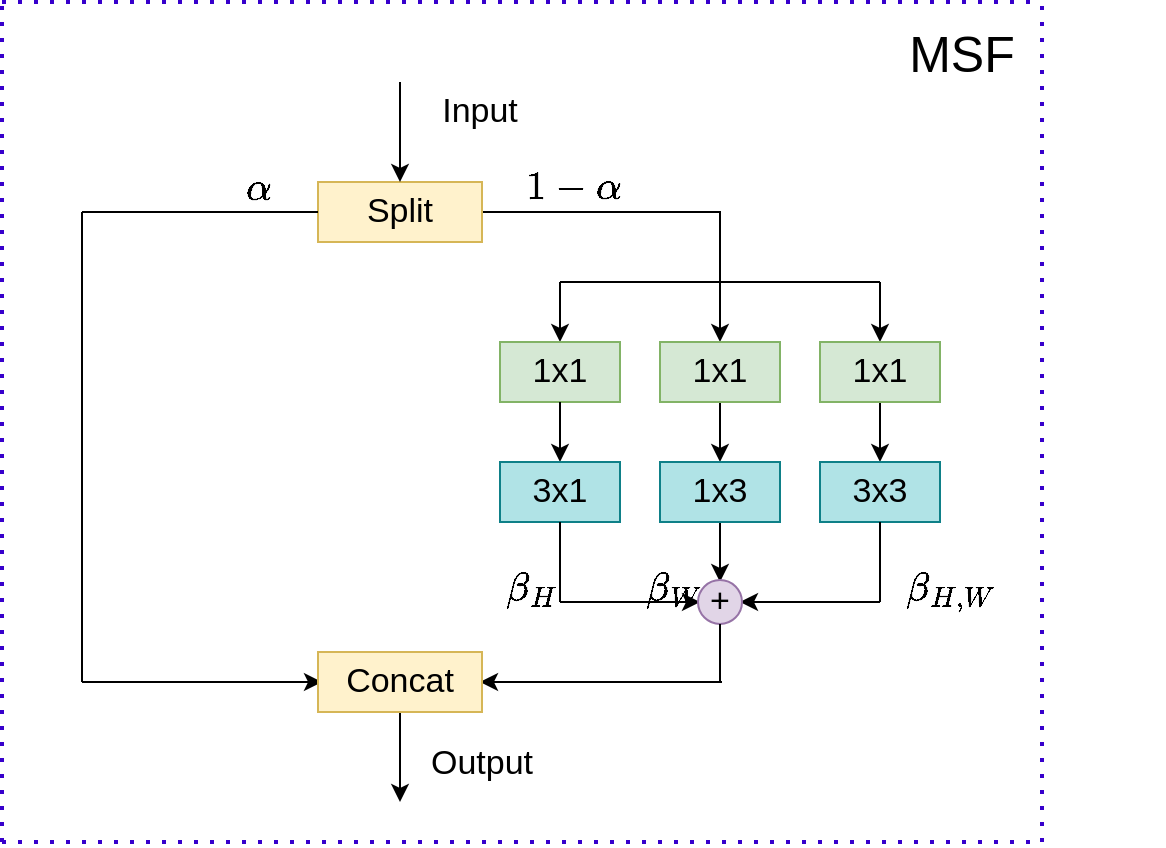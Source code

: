 <mxfile version="20.3.0" type="github">
  <diagram id="sxN325sRZpVj1u20MzkJ" name="第 1 页">
    <mxGraphModel dx="782" dy="468" grid="1" gridSize="10" guides="1" tooltips="1" connect="1" arrows="1" fold="1" page="1" pageScale="1" pageWidth="827" pageHeight="1169" math="1" shadow="0">
      <root>
        <mxCell id="0" />
        <mxCell id="1" parent="0" />
        <mxCell id="uXULtcH5huKSdauQUMfN-3" style="edgeStyle=orthogonalEdgeStyle;rounded=0;orthogonalLoop=1;jettySize=auto;html=1;exitX=1;exitY=0.5;exitDx=0;exitDy=0;fontSize=17;" parent="1" edge="1">
          <mxGeometry relative="1" as="geometry">
            <mxPoint x="519" y="210" as="targetPoint" />
            <mxPoint x="379" y="145" as="sourcePoint" />
            <Array as="points">
              <mxPoint x="519" y="145" />
            </Array>
          </mxGeometry>
        </mxCell>
        <mxCell id="uXULtcH5huKSdauQUMfN-1" value="&lt;font style=&quot;font-size: 17px;&quot;&gt;Split&lt;/font&gt;" style="rounded=0;whiteSpace=wrap;html=1;fillColor=#fff2cc;strokeColor=#d6b656;" parent="1" vertex="1">
          <mxGeometry x="318" y="130" width="82" height="30" as="geometry" />
        </mxCell>
        <mxCell id="uXULtcH5huKSdauQUMfN-8" value="" style="endArrow=classic;html=1;rounded=0;fontSize=17;" parent="1" edge="1">
          <mxGeometry width="50" height="50" relative="1" as="geometry">
            <mxPoint x="439" y="180" as="sourcePoint" />
            <mxPoint x="439" y="210" as="targetPoint" />
          </mxGeometry>
        </mxCell>
        <mxCell id="uXULtcH5huKSdauQUMfN-9" value="" style="endArrow=none;html=1;rounded=0;fontSize=17;" parent="1" edge="1">
          <mxGeometry width="50" height="50" relative="1" as="geometry">
            <mxPoint x="439" y="180" as="sourcePoint" />
            <mxPoint x="519" y="180" as="targetPoint" />
          </mxGeometry>
        </mxCell>
        <mxCell id="uXULtcH5huKSdauQUMfN-10" value="" style="endArrow=none;html=1;rounded=0;fontSize=17;" parent="1" edge="1">
          <mxGeometry width="50" height="50" relative="1" as="geometry">
            <mxPoint x="519" y="180" as="sourcePoint" />
            <mxPoint x="599" y="180" as="targetPoint" />
          </mxGeometry>
        </mxCell>
        <mxCell id="uXULtcH5huKSdauQUMfN-11" value="" style="endArrow=classic;html=1;rounded=0;fontSize=17;" parent="1" edge="1">
          <mxGeometry width="50" height="50" relative="1" as="geometry">
            <mxPoint x="599" y="180" as="sourcePoint" />
            <mxPoint x="599" y="210" as="targetPoint" />
          </mxGeometry>
        </mxCell>
        <mxCell id="uXULtcH5huKSdauQUMfN-12" value="&lt;div style=&quot;text-align: left;&quot;&gt;1x1&lt;/div&gt;" style="rounded=0;whiteSpace=wrap;html=1;fontSize=17;fillColor=#d5e8d4;strokeColor=#82b366;" parent="1" vertex="1">
          <mxGeometry x="409" y="210" width="60" height="30" as="geometry" />
        </mxCell>
        <mxCell id="uXULtcH5huKSdauQUMfN-16" style="edgeStyle=orthogonalEdgeStyle;rounded=0;orthogonalLoop=1;jettySize=auto;html=1;exitX=0.5;exitY=1;exitDx=0;exitDy=0;fontSize=17;" parent="1" source="uXULtcH5huKSdauQUMfN-13" edge="1">
          <mxGeometry relative="1" as="geometry">
            <mxPoint x="519" y="270" as="targetPoint" />
          </mxGeometry>
        </mxCell>
        <mxCell id="uXULtcH5huKSdauQUMfN-13" value="1x1" style="rounded=0;whiteSpace=wrap;html=1;fontSize=17;fillColor=#d5e8d4;strokeColor=#82b366;" parent="1" vertex="1">
          <mxGeometry x="489" y="210" width="60" height="30" as="geometry" />
        </mxCell>
        <mxCell id="uXULtcH5huKSdauQUMfN-17" style="edgeStyle=orthogonalEdgeStyle;rounded=0;orthogonalLoop=1;jettySize=auto;html=1;exitX=0.5;exitY=1;exitDx=0;exitDy=0;fontSize=17;" parent="1" source="uXULtcH5huKSdauQUMfN-14" edge="1">
          <mxGeometry relative="1" as="geometry">
            <mxPoint x="599" y="270" as="targetPoint" />
          </mxGeometry>
        </mxCell>
        <mxCell id="uXULtcH5huKSdauQUMfN-14" value="1x1" style="rounded=0;whiteSpace=wrap;html=1;fontSize=17;fillColor=#d5e8d4;strokeColor=#82b366;" parent="1" vertex="1">
          <mxGeometry x="569" y="210" width="60" height="30" as="geometry" />
        </mxCell>
        <mxCell id="uXULtcH5huKSdauQUMfN-15" value="" style="endArrow=classic;html=1;rounded=0;fontSize=17;exitX=0.5;exitY=1;exitDx=0;exitDy=0;" parent="1" source="uXULtcH5huKSdauQUMfN-12" edge="1">
          <mxGeometry width="50" height="50" relative="1" as="geometry">
            <mxPoint x="449" y="190" as="sourcePoint" />
            <mxPoint x="439" y="270" as="targetPoint" />
          </mxGeometry>
        </mxCell>
        <mxCell id="uXULtcH5huKSdauQUMfN-18" value="&lt;div style=&quot;text-align: left;&quot;&gt;3x1&lt;/div&gt;" style="rounded=0;whiteSpace=wrap;html=1;fontSize=17;fillColor=#b0e3e6;strokeColor=#0e8088;" parent="1" vertex="1">
          <mxGeometry x="409" y="270" width="60" height="30" as="geometry" />
        </mxCell>
        <mxCell id="uXULtcH5huKSdauQUMfN-22" style="edgeStyle=orthogonalEdgeStyle;rounded=0;orthogonalLoop=1;jettySize=auto;html=1;exitX=0.5;exitY=1;exitDx=0;exitDy=0;fontSize=17;" parent="1" source="uXULtcH5huKSdauQUMfN-19" edge="1">
          <mxGeometry relative="1" as="geometry">
            <mxPoint x="519" y="330" as="targetPoint" />
          </mxGeometry>
        </mxCell>
        <mxCell id="uXULtcH5huKSdauQUMfN-19" value="1x3" style="rounded=0;whiteSpace=wrap;html=1;fontSize=17;fillColor=#b0e3e6;strokeColor=#0e8088;" parent="1" vertex="1">
          <mxGeometry x="489" y="270" width="60" height="30" as="geometry" />
        </mxCell>
        <mxCell id="uXULtcH5huKSdauQUMfN-20" value="&lt;div style=&quot;text-align: left;&quot;&gt;3x3&lt;/div&gt;" style="rounded=0;whiteSpace=wrap;html=1;fontSize=17;fillColor=#b0e3e6;strokeColor=#0e8088;" parent="1" vertex="1">
          <mxGeometry x="569" y="270" width="60" height="30" as="geometry" />
        </mxCell>
        <mxCell id="uXULtcH5huKSdauQUMfN-24" value="" style="endArrow=none;html=1;rounded=0;fontSize=17;entryX=0.5;entryY=1;entryDx=0;entryDy=0;" parent="1" target="uXULtcH5huKSdauQUMfN-18" edge="1">
          <mxGeometry width="50" height="50" relative="1" as="geometry">
            <mxPoint x="439" y="340" as="sourcePoint" />
            <mxPoint x="329" y="250" as="targetPoint" />
          </mxGeometry>
        </mxCell>
        <mxCell id="uXULtcH5huKSdauQUMfN-26" value="" style="endArrow=none;html=1;rounded=0;fontSize=17;entryX=0.5;entryY=1;entryDx=0;entryDy=0;" parent="1" target="uXULtcH5huKSdauQUMfN-20" edge="1">
          <mxGeometry width="50" height="50" relative="1" as="geometry">
            <mxPoint x="599" y="340" as="sourcePoint" />
            <mxPoint x="639" y="330" as="targetPoint" />
          </mxGeometry>
        </mxCell>
        <mxCell id="uXULtcH5huKSdauQUMfN-27" value="" style="endArrow=classic;html=1;rounded=0;fontSize=17;" parent="1" edge="1">
          <mxGeometry width="50" height="50" relative="1" as="geometry">
            <mxPoint x="439" y="340" as="sourcePoint" />
            <mxPoint x="509" y="340" as="targetPoint" />
          </mxGeometry>
        </mxCell>
        <mxCell id="uXULtcH5huKSdauQUMfN-28" value="" style="endArrow=classic;html=1;rounded=0;fontSize=17;" parent="1" edge="1">
          <mxGeometry width="50" height="50" relative="1" as="geometry">
            <mxPoint x="599" y="340" as="sourcePoint" />
            <mxPoint x="529" y="340" as="targetPoint" />
          </mxGeometry>
        </mxCell>
        <mxCell id="uXULtcH5huKSdauQUMfN-29" value="+" style="ellipse;whiteSpace=wrap;html=1;aspect=fixed;fontSize=17;fillColor=#e1d5e7;strokeColor=#9673a6;" parent="1" vertex="1">
          <mxGeometry x="508" y="329" width="22" height="22" as="geometry" />
        </mxCell>
        <mxCell id="uXULtcH5huKSdauQUMfN-32" value="" style="endArrow=none;html=1;rounded=0;fontSize=13;" parent="1" edge="1">
          <mxGeometry width="50" height="50" relative="1" as="geometry">
            <mxPoint x="519" y="380" as="sourcePoint" />
            <mxPoint x="519" y="351" as="targetPoint" />
          </mxGeometry>
        </mxCell>
        <mxCell id="uXULtcH5huKSdauQUMfN-33" value="" style="endArrow=none;html=1;rounded=0;fontSize=13;entryX=0;entryY=0.5;entryDx=0;entryDy=0;" parent="1" target="uXULtcH5huKSdauQUMfN-1" edge="1">
          <mxGeometry width="50" height="50" relative="1" as="geometry">
            <mxPoint x="200" y="145" as="sourcePoint" />
            <mxPoint x="260" y="130" as="targetPoint" />
          </mxGeometry>
        </mxCell>
        <mxCell id="uXULtcH5huKSdauQUMfN-34" value="" style="endArrow=none;html=1;rounded=0;fontSize=13;" parent="1" edge="1">
          <mxGeometry width="50" height="50" relative="1" as="geometry">
            <mxPoint x="200" y="380" as="sourcePoint" />
            <mxPoint x="200" y="145" as="targetPoint" />
          </mxGeometry>
        </mxCell>
        <mxCell id="uXULtcH5huKSdauQUMfN-35" value="" style="endArrow=classic;html=1;rounded=0;fontSize=13;" parent="1" edge="1">
          <mxGeometry width="50" height="50" relative="1" as="geometry">
            <mxPoint x="200" y="380" as="sourcePoint" />
            <mxPoint x="320" y="380" as="targetPoint" />
          </mxGeometry>
        </mxCell>
        <mxCell id="uXULtcH5huKSdauQUMfN-36" value="" style="endArrow=classic;html=1;rounded=0;fontSize=13;" parent="1" edge="1">
          <mxGeometry width="50" height="50" relative="1" as="geometry">
            <mxPoint x="520" y="380" as="sourcePoint" />
            <mxPoint x="399" y="380" as="targetPoint" />
          </mxGeometry>
        </mxCell>
        <mxCell id="uXULtcH5huKSdauQUMfN-42" style="edgeStyle=orthogonalEdgeStyle;rounded=0;orthogonalLoop=1;jettySize=auto;html=1;exitX=0.5;exitY=1;exitDx=0;exitDy=0;fontSize=17;" parent="1" source="uXULtcH5huKSdauQUMfN-37" edge="1">
          <mxGeometry relative="1" as="geometry">
            <mxPoint x="359" y="440" as="targetPoint" />
          </mxGeometry>
        </mxCell>
        <mxCell id="uXULtcH5huKSdauQUMfN-37" value="&lt;span style=&quot;font-size: 17px;&quot;&gt;Concat&lt;/span&gt;" style="rounded=0;whiteSpace=wrap;html=1;fillColor=#fff2cc;strokeColor=#d6b656;" parent="1" vertex="1">
          <mxGeometry x="318" y="365" width="82" height="30" as="geometry" />
        </mxCell>
        <mxCell id="uXULtcH5huKSdauQUMfN-38" value="" style="endArrow=classic;html=1;rounded=0;fontSize=13;entryX=0.5;entryY=0;entryDx=0;entryDy=0;" parent="1" target="uXULtcH5huKSdauQUMfN-1" edge="1">
          <mxGeometry width="50" height="50" relative="1" as="geometry">
            <mxPoint x="359" y="80" as="sourcePoint" />
            <mxPoint x="380" y="30" as="targetPoint" />
          </mxGeometry>
        </mxCell>
        <mxCell id="uXULtcH5huKSdauQUMfN-40" value="&lt;font style=&quot;font-size: 17px;&quot;&gt;Input&lt;/font&gt;" style="text;html=1;strokeColor=none;fillColor=none;align=center;verticalAlign=middle;whiteSpace=wrap;rounded=0;fontSize=13;" parent="1" vertex="1">
          <mxGeometry x="369" y="80" width="60" height="30" as="geometry" />
        </mxCell>
        <mxCell id="uXULtcH5huKSdauQUMfN-43" value="&lt;span style=&quot;font-size: 17px;&quot;&gt;Output&lt;/span&gt;" style="text;html=1;strokeColor=none;fillColor=none;align=center;verticalAlign=middle;whiteSpace=wrap;rounded=0;fontSize=13;" parent="1" vertex="1">
          <mxGeometry x="370" y="406" width="60" height="30" as="geometry" />
        </mxCell>
        <mxCell id="uXULtcH5huKSdauQUMfN-52" value="$$\alpha$$" style="text;whiteSpace=wrap;html=1;fontSize=17;" parent="1" vertex="1">
          <mxGeometry x="280" y="100" width="80" height="40" as="geometry" />
        </mxCell>
        <mxCell id="uXULtcH5huKSdauQUMfN-53" value="$$1-\alpha$$" style="text;whiteSpace=wrap;html=1;fontSize=17;" parent="1" vertex="1">
          <mxGeometry x="420" y="100" width="80" height="40" as="geometry" />
        </mxCell>
        <mxCell id="uXULtcH5huKSdauQUMfN-54" value="$$\beta_{H}$$" style="text;whiteSpace=wrap;html=1;fontSize=17;" parent="1" vertex="1">
          <mxGeometry x="410" y="300" width="100" height="40" as="geometry" />
        </mxCell>
        <mxCell id="uXULtcH5huKSdauQUMfN-56" value="$$\beta_{W}$$" style="text;whiteSpace=wrap;html=1;fontSize=17;" parent="1" vertex="1">
          <mxGeometry x="480" y="300" width="100" height="40" as="geometry" />
        </mxCell>
        <mxCell id="uXULtcH5huKSdauQUMfN-57" value="$$\beta_{H,W}$$" style="text;whiteSpace=wrap;html=1;fontSize=17;" parent="1" vertex="1">
          <mxGeometry x="610" y="300" width="100" height="40" as="geometry" />
        </mxCell>
        <mxCell id="mf-yQ3l99bqfhLUKDnnw-2" value="" style="endArrow=none;dashed=1;html=1;dashPattern=1 3;strokeWidth=2;rounded=0;fontSize=17;fillColor=#6a00ff;strokeColor=#3700CC;" parent="1" edge="1">
          <mxGeometry width="50" height="50" relative="1" as="geometry">
            <mxPoint x="160" y="460" as="sourcePoint" />
            <mxPoint x="160" y="40" as="targetPoint" />
          </mxGeometry>
        </mxCell>
        <mxCell id="mf-yQ3l99bqfhLUKDnnw-4" value="" style="endArrow=none;dashed=1;html=1;dashPattern=1 3;strokeWidth=2;rounded=0;fontSize=17;fillColor=#6a00ff;strokeColor=#3700CC;" parent="1" edge="1">
          <mxGeometry width="50" height="50" relative="1" as="geometry">
            <mxPoint x="160" y="460" as="sourcePoint" />
            <mxPoint x="680" y="460" as="targetPoint" />
          </mxGeometry>
        </mxCell>
        <mxCell id="mf-yQ3l99bqfhLUKDnnw-5" value="" style="endArrow=none;dashed=1;html=1;dashPattern=1 3;strokeWidth=2;rounded=0;fontSize=17;fillColor=#6a00ff;strokeColor=#3700CC;" parent="1" edge="1">
          <mxGeometry width="50" height="50" relative="1" as="geometry">
            <mxPoint x="680" y="460" as="sourcePoint" />
            <mxPoint x="680" y="40" as="targetPoint" />
          </mxGeometry>
        </mxCell>
        <mxCell id="mf-yQ3l99bqfhLUKDnnw-6" value="" style="endArrow=none;dashed=1;html=1;dashPattern=1 3;strokeWidth=2;rounded=0;fontSize=17;fillColor=#6a00ff;strokeColor=#3700CC;" parent="1" edge="1">
          <mxGeometry width="50" height="50" relative="1" as="geometry">
            <mxPoint x="160" y="40" as="sourcePoint" />
            <mxPoint x="680" y="40" as="targetPoint" />
          </mxGeometry>
        </mxCell>
        <mxCell id="mf-yQ3l99bqfhLUKDnnw-7" value="&lt;font style=&quot;font-size: 25px;&quot;&gt;MSF&lt;/font&gt;" style="text;html=1;strokeColor=none;fillColor=none;align=center;verticalAlign=middle;whiteSpace=wrap;rounded=0;fontSize=17;" parent="1" vertex="1">
          <mxGeometry x="610" y="50" width="60" height="30" as="geometry" />
        </mxCell>
      </root>
    </mxGraphModel>
  </diagram>
</mxfile>

